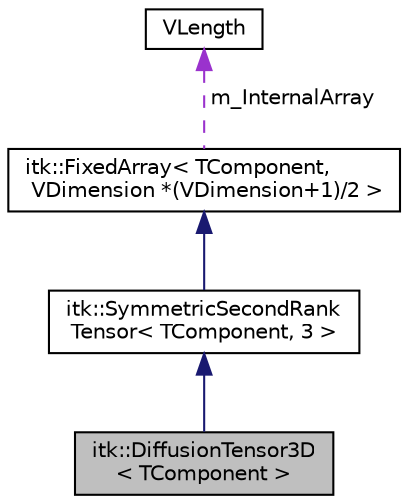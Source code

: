 digraph "itk::DiffusionTensor3D&lt; TComponent &gt;"
{
 // LATEX_PDF_SIZE
  edge [fontname="Helvetica",fontsize="10",labelfontname="Helvetica",labelfontsize="10"];
  node [fontname="Helvetica",fontsize="10",shape=record];
  Node1 [label="itk::DiffusionTensor3D\l\< TComponent \>",height=0.2,width=0.4,color="black", fillcolor="grey75", style="filled", fontcolor="black",tooltip="Represent a diffusion tensor as used in DTI images."];
  Node2 -> Node1 [dir="back",color="midnightblue",fontsize="10",style="solid",fontname="Helvetica"];
  Node2 [label="itk::SymmetricSecondRank\lTensor\< TComponent, 3 \>",height=0.2,width=0.4,color="black", fillcolor="white", style="filled",URL="$classitk_1_1SymmetricSecondRankTensor.html",tooltip=" "];
  Node3 -> Node2 [dir="back",color="midnightblue",fontsize="10",style="solid",fontname="Helvetica"];
  Node3 [label="itk::FixedArray\< TComponent,\l VDimension *(VDimension+1)/2 \>",height=0.2,width=0.4,color="black", fillcolor="white", style="filled",URL="$classitk_1_1FixedArray.html",tooltip=" "];
  Node4 -> Node3 [dir="back",color="darkorchid3",fontsize="10",style="dashed",label=" m_InternalArray" ,fontname="Helvetica"];
  Node4 [label="VLength",height=0.2,width=0.4,color="black", fillcolor="white", style="filled",URL="$classVLength.html",tooltip=" "];
}
